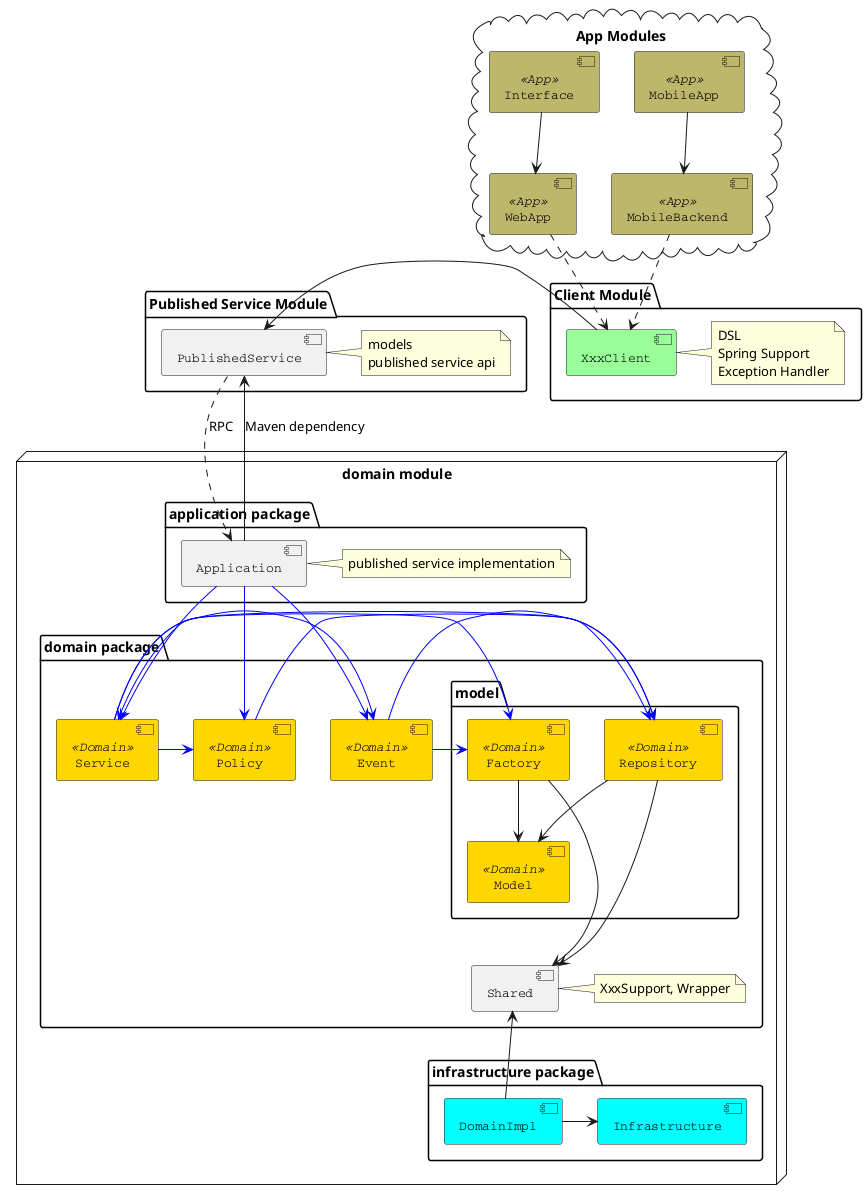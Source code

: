 @startuml

node "domain module" {
    package "domain package"  {
        package "model" {
           [Model] <<Domain>>
           [Repository] <<Domain>>
           [Factory] <<Domain>>
        }
       [Shared]
        note right of Shared : XxxSupport, Wrapper
       [Service] <<Domain>>
       [Event] <<Domain>>
       [Policy] <<Domain>>
    }
    package "application package" {
      [Application]
      note right of Application : published service implementation
    }
    package "infrastructure package" {
      [Infrastructure] #Aqua
      [DomainImpl] #Aqua
      [DomainImpl] -> [Infrastructure]
    }
}
package "Published Service Module" {
   [PublishedService]
   note right of PublishedService : models\npublished service api

}
package "Client Module" {
   [XxxClient] #99FF99
   note right of XxxClient : DSL\nSpring Support\nException Handler

   [XxxClient] -> [PublishedService]
}

cloud "App Modules" {
    [WebApp] <<App>>
    [MobileBackend] <<App>>
    [Interface] <<App>>
    [MobileApp] <<App>>
}

[Shared] <-- [DomainImpl]
[Repository] ---> [Shared]
[Repository] --> [Model]
[Factory] ---> [Shared]
[Service] -[#0000FF]> [Factory]
[Service] -[#0000FF]> [Repository]
[Service] -[#0000FF]> [Policy]
[Policy] -[#0000FF]> [Repository]
[Factory] --> [Model]
[Event] -[#0000FF]> [Factory]
[Event] <-[#0000FF]> [Service]
[Event] -[#0000FF]> [Repository]

[Application] -[#0000FF]-> [Service]
[Application] -[#0000FF]-> [Event]
[Application] -[#0000FF]-> [Policy]

[PublishedService] ..> [Application]: RPC
[PublishedService] <-- [Application]: Maven dependency

[WebApp] ..> [XxxClient]
[Interface] --> [WebApp]
[MobileBackend] ..> [XxxClient]
[MobileApp] --> [MobileBackend]

skinparam component {
  FontSize 13
  BackgroundColor<<Domain>> gold
  BackgroundColor<<App>> DarkKhaki
  FontName Courier
}

@enduml